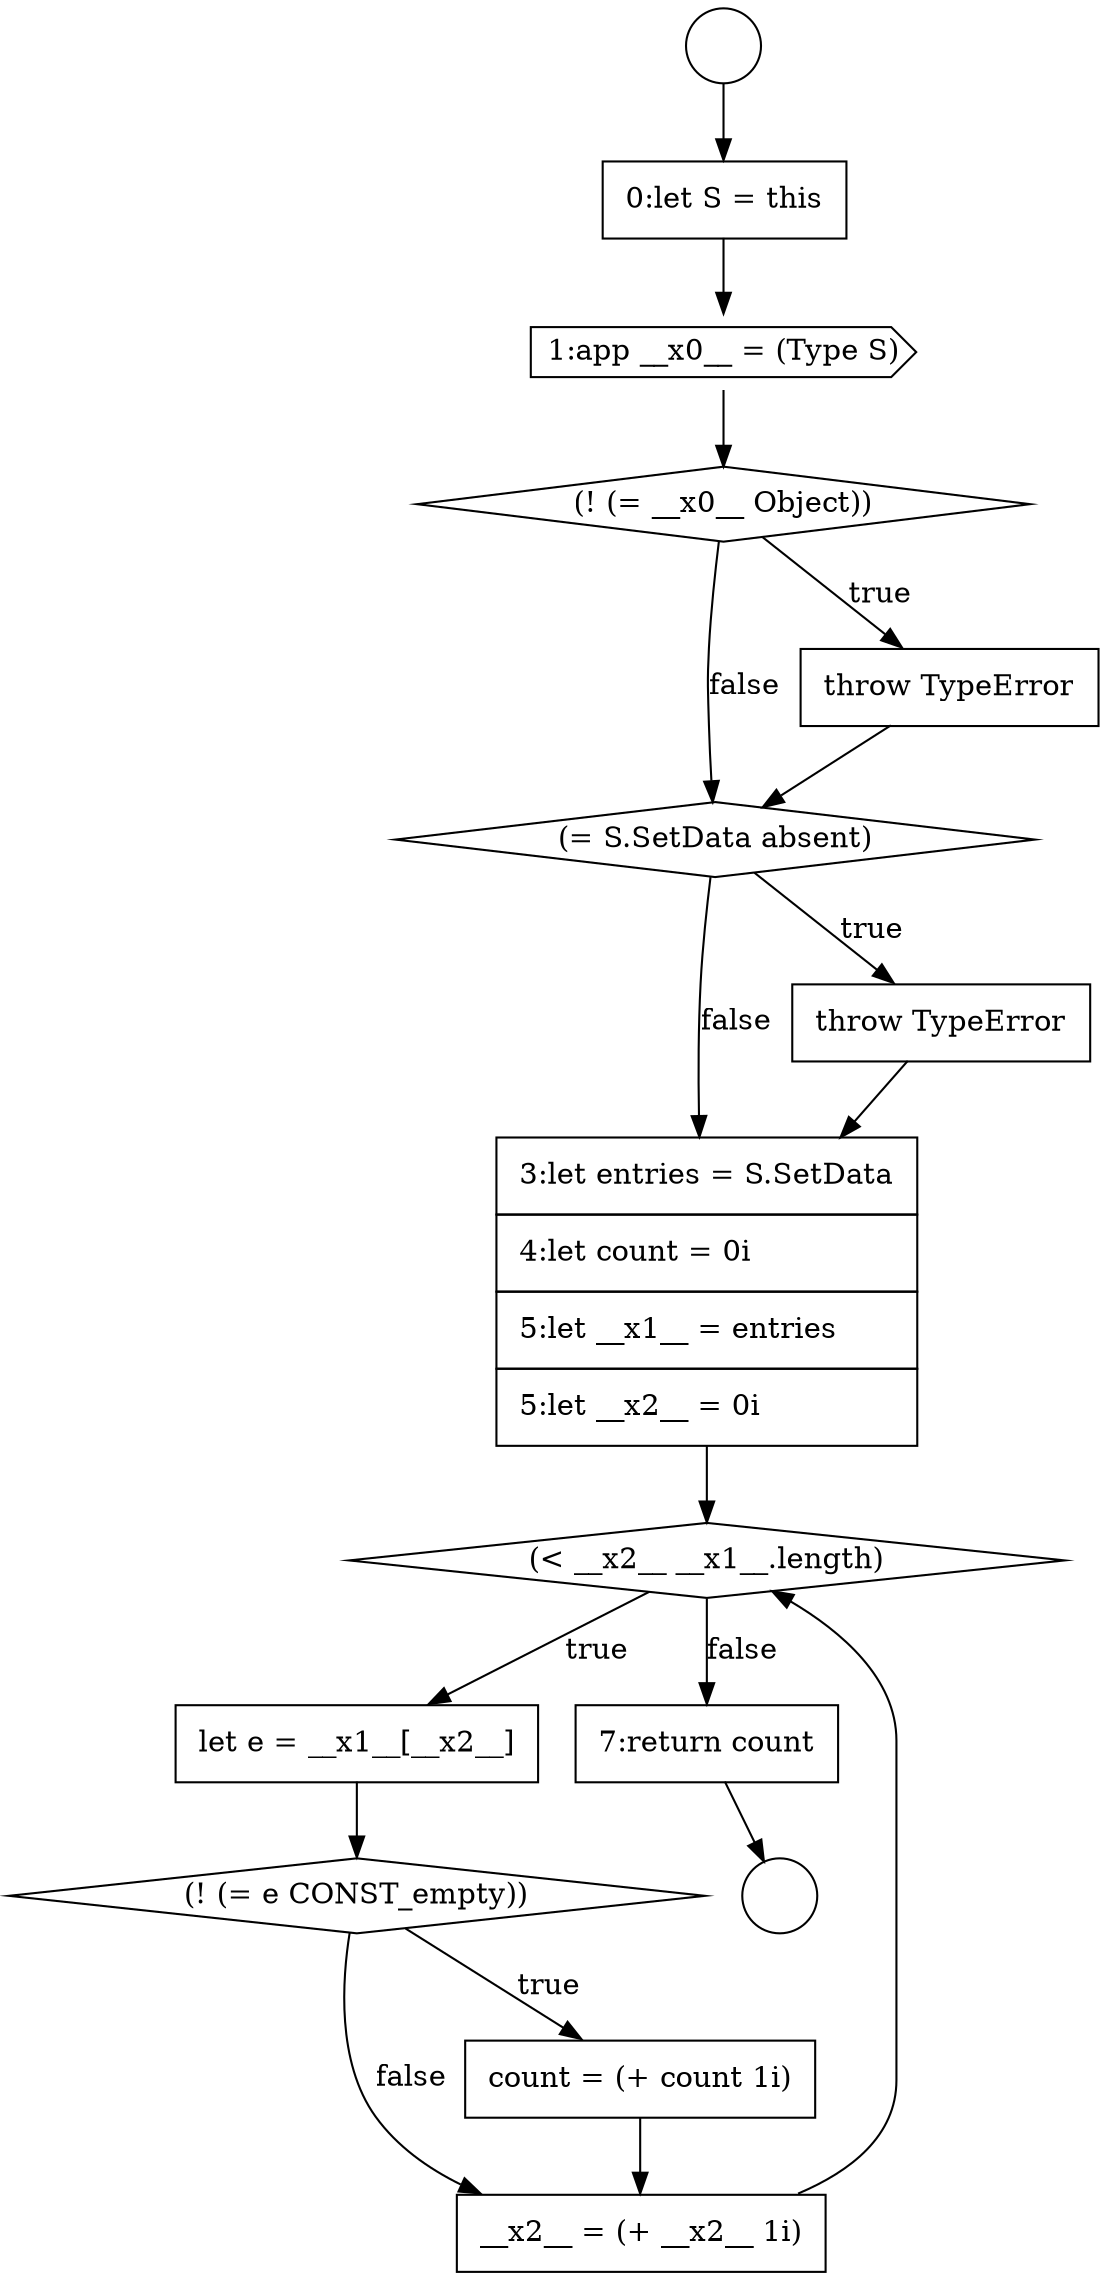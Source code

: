 digraph {
  node16156 [shape=diamond, label=<<font color="black">(= S.SetData absent)</font>> color="black" fillcolor="white" style=filled]
  node16151 [shape=circle label=" " color="black" fillcolor="white" style=filled]
  node16155 [shape=none, margin=0, label=<<font color="black">
    <table border="0" cellborder="1" cellspacing="0" cellpadding="10">
      <tr><td align="left">throw TypeError</td></tr>
    </table>
  </font>> color="black" fillcolor="white" style=filled]
  node16159 [shape=diamond, label=<<font color="black">(&lt; __x2__ __x1__.length)</font>> color="black" fillcolor="white" style=filled]
  node16163 [shape=none, margin=0, label=<<font color="black">
    <table border="0" cellborder="1" cellspacing="0" cellpadding="10">
      <tr><td align="left">__x2__ = (+ __x2__ 1i)</td></tr>
    </table>
  </font>> color="black" fillcolor="white" style=filled]
  node16152 [shape=none, margin=0, label=<<font color="black">
    <table border="0" cellborder="1" cellspacing="0" cellpadding="10">
      <tr><td align="left">0:let S = this</td></tr>
    </table>
  </font>> color="black" fillcolor="white" style=filled]
  node16154 [shape=diamond, label=<<font color="black">(! (= __x0__ Object))</font>> color="black" fillcolor="white" style=filled]
  node16162 [shape=none, margin=0, label=<<font color="black">
    <table border="0" cellborder="1" cellspacing="0" cellpadding="10">
      <tr><td align="left">count = (+ count 1i)</td></tr>
    </table>
  </font>> color="black" fillcolor="white" style=filled]
  node16158 [shape=none, margin=0, label=<<font color="black">
    <table border="0" cellborder="1" cellspacing="0" cellpadding="10">
      <tr><td align="left">3:let entries = S.SetData</td></tr>
      <tr><td align="left">4:let count = 0i</td></tr>
      <tr><td align="left">5:let __x1__ = entries</td></tr>
      <tr><td align="left">5:let __x2__ = 0i</td></tr>
    </table>
  </font>> color="black" fillcolor="white" style=filled]
  node16153 [shape=cds, label=<<font color="black">1:app __x0__ = (Type S)</font>> color="black" fillcolor="white" style=filled]
  node16161 [shape=diamond, label=<<font color="black">(! (= e CONST_empty))</font>> color="black" fillcolor="white" style=filled]
  node16160 [shape=none, margin=0, label=<<font color="black">
    <table border="0" cellborder="1" cellspacing="0" cellpadding="10">
      <tr><td align="left">let e = __x1__[__x2__]</td></tr>
    </table>
  </font>> color="black" fillcolor="white" style=filled]
  node16157 [shape=none, margin=0, label=<<font color="black">
    <table border="0" cellborder="1" cellspacing="0" cellpadding="10">
      <tr><td align="left">throw TypeError</td></tr>
    </table>
  </font>> color="black" fillcolor="white" style=filled]
  node16150 [shape=circle label=" " color="black" fillcolor="white" style=filled]
  node16164 [shape=none, margin=0, label=<<font color="black">
    <table border="0" cellborder="1" cellspacing="0" cellpadding="10">
      <tr><td align="left">7:return count</td></tr>
    </table>
  </font>> color="black" fillcolor="white" style=filled]
  node16158 -> node16159 [ color="black"]
  node16161 -> node16162 [label=<<font color="black">true</font>> color="black"]
  node16161 -> node16163 [label=<<font color="black">false</font>> color="black"]
  node16164 -> node16151 [ color="black"]
  node16154 -> node16155 [label=<<font color="black">true</font>> color="black"]
  node16154 -> node16156 [label=<<font color="black">false</font>> color="black"]
  node16163 -> node16159 [ color="black"]
  node16157 -> node16158 [ color="black"]
  node16150 -> node16152 [ color="black"]
  node16155 -> node16156 [ color="black"]
  node16159 -> node16160 [label=<<font color="black">true</font>> color="black"]
  node16159 -> node16164 [label=<<font color="black">false</font>> color="black"]
  node16156 -> node16157 [label=<<font color="black">true</font>> color="black"]
  node16156 -> node16158 [label=<<font color="black">false</font>> color="black"]
  node16153 -> node16154 [ color="black"]
  node16162 -> node16163 [ color="black"]
  node16152 -> node16153 [ color="black"]
  node16160 -> node16161 [ color="black"]
}
